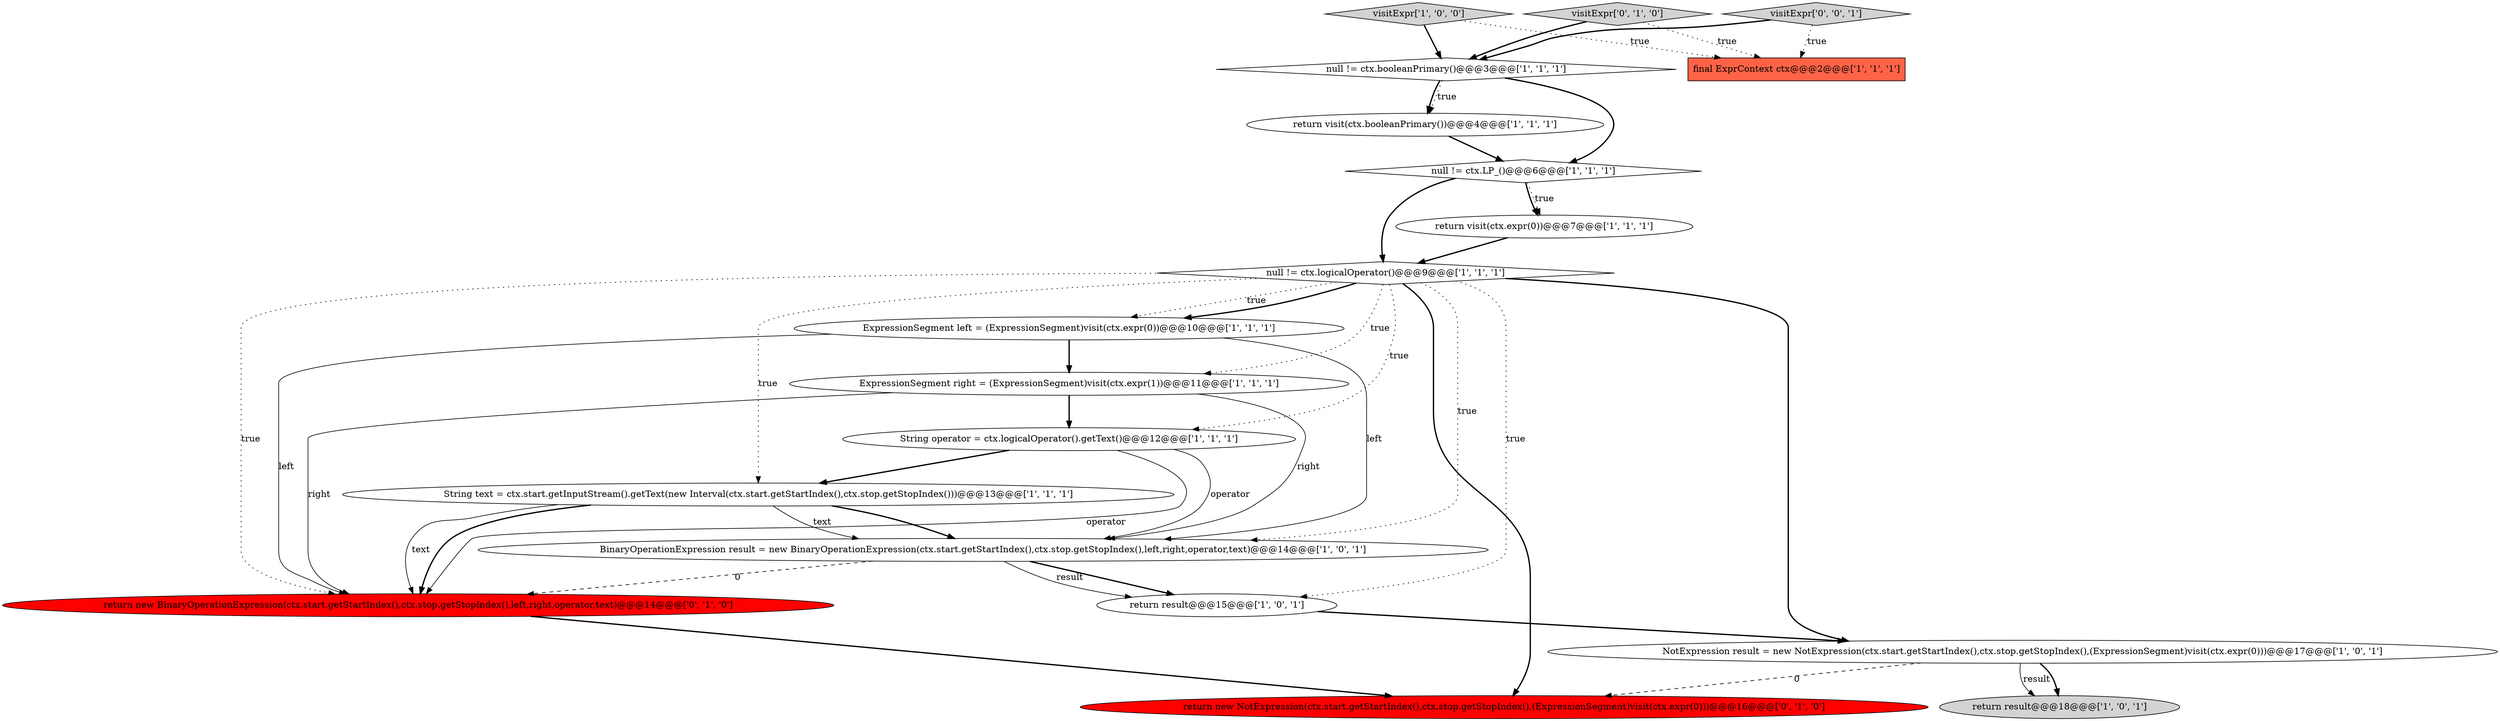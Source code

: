 digraph {
4 [style = filled, label = "null != ctx.booleanPrimary()@@@3@@@['1', '1', '1']", fillcolor = white, shape = diamond image = "AAA0AAABBB1BBB"];
3 [style = filled, label = "final ExprContext ctx@@@2@@@['1', '1', '1']", fillcolor = tomato, shape = box image = "AAA0AAABBB1BBB"];
15 [style = filled, label = "return new BinaryOperationExpression(ctx.start.getStartIndex(),ctx.stop.getStopIndex(),left,right,operator,text)@@@14@@@['0', '1', '0']", fillcolor = red, shape = ellipse image = "AAA1AAABBB2BBB"];
11 [style = filled, label = "return visit(ctx.booleanPrimary())@@@4@@@['1', '1', '1']", fillcolor = white, shape = ellipse image = "AAA0AAABBB1BBB"];
10 [style = filled, label = "visitExpr['1', '0', '0']", fillcolor = lightgray, shape = diamond image = "AAA0AAABBB1BBB"];
0 [style = filled, label = "null != ctx.LP_()@@@6@@@['1', '1', '1']", fillcolor = white, shape = diamond image = "AAA0AAABBB1BBB"];
2 [style = filled, label = "return result@@@18@@@['1', '0', '1']", fillcolor = lightgray, shape = ellipse image = "AAA0AAABBB1BBB"];
6 [style = filled, label = "ExpressionSegment left = (ExpressionSegment)visit(ctx.expr(0))@@@10@@@['1', '1', '1']", fillcolor = white, shape = ellipse image = "AAA0AAABBB1BBB"];
8 [style = filled, label = "String operator = ctx.logicalOperator().getText()@@@12@@@['1', '1', '1']", fillcolor = white, shape = ellipse image = "AAA0AAABBB1BBB"];
17 [style = filled, label = "return new NotExpression(ctx.start.getStartIndex(),ctx.stop.getStopIndex(),(ExpressionSegment)visit(ctx.expr(0)))@@@16@@@['0', '1', '0']", fillcolor = red, shape = ellipse image = "AAA1AAABBB2BBB"];
7 [style = filled, label = "ExpressionSegment right = (ExpressionSegment)visit(ctx.expr(1))@@@11@@@['1', '1', '1']", fillcolor = white, shape = ellipse image = "AAA0AAABBB1BBB"];
18 [style = filled, label = "visitExpr['0', '0', '1']", fillcolor = lightgray, shape = diamond image = "AAA0AAABBB3BBB"];
16 [style = filled, label = "visitExpr['0', '1', '0']", fillcolor = lightgray, shape = diamond image = "AAA0AAABBB2BBB"];
13 [style = filled, label = "String text = ctx.start.getInputStream().getText(new Interval(ctx.start.getStartIndex(),ctx.stop.getStopIndex()))@@@13@@@['1', '1', '1']", fillcolor = white, shape = ellipse image = "AAA0AAABBB1BBB"];
1 [style = filled, label = "BinaryOperationExpression result = new BinaryOperationExpression(ctx.start.getStartIndex(),ctx.stop.getStopIndex(),left,right,operator,text)@@@14@@@['1', '0', '1']", fillcolor = white, shape = ellipse image = "AAA0AAABBB1BBB"];
12 [style = filled, label = "return result@@@15@@@['1', '0', '1']", fillcolor = white, shape = ellipse image = "AAA0AAABBB1BBB"];
9 [style = filled, label = "null != ctx.logicalOperator()@@@9@@@['1', '1', '1']", fillcolor = white, shape = diamond image = "AAA0AAABBB1BBB"];
5 [style = filled, label = "return visit(ctx.expr(0))@@@7@@@['1', '1', '1']", fillcolor = white, shape = ellipse image = "AAA0AAABBB1BBB"];
14 [style = filled, label = "NotExpression result = new NotExpression(ctx.start.getStartIndex(),ctx.stop.getStopIndex(),(ExpressionSegment)visit(ctx.expr(0)))@@@17@@@['1', '0', '1']", fillcolor = white, shape = ellipse image = "AAA0AAABBB1BBB"];
9->12 [style = dotted, label="true"];
0->9 [style = bold, label=""];
0->5 [style = dotted, label="true"];
5->9 [style = bold, label=""];
1->15 [style = dashed, label="0"];
14->2 [style = solid, label="result"];
4->11 [style = dotted, label="true"];
10->3 [style = dotted, label="true"];
9->17 [style = bold, label=""];
7->1 [style = solid, label="right"];
7->15 [style = solid, label="right"];
13->1 [style = solid, label="text"];
9->6 [style = dotted, label="true"];
7->8 [style = bold, label=""];
16->3 [style = dotted, label="true"];
13->1 [style = bold, label=""];
9->6 [style = bold, label=""];
4->0 [style = bold, label=""];
9->8 [style = dotted, label="true"];
15->17 [style = bold, label=""];
11->0 [style = bold, label=""];
18->4 [style = bold, label=""];
9->13 [style = dotted, label="true"];
18->3 [style = dotted, label="true"];
6->15 [style = solid, label="left"];
12->14 [style = bold, label=""];
9->1 [style = dotted, label="true"];
9->14 [style = bold, label=""];
1->12 [style = bold, label=""];
10->4 [style = bold, label=""];
1->12 [style = solid, label="result"];
8->15 [style = solid, label="operator"];
14->17 [style = dashed, label="0"];
9->15 [style = dotted, label="true"];
14->2 [style = bold, label=""];
13->15 [style = bold, label=""];
9->7 [style = dotted, label="true"];
6->7 [style = bold, label=""];
4->11 [style = bold, label=""];
16->4 [style = bold, label=""];
8->1 [style = solid, label="operator"];
13->15 [style = solid, label="text"];
8->13 [style = bold, label=""];
0->5 [style = bold, label=""];
6->1 [style = solid, label="left"];
}
